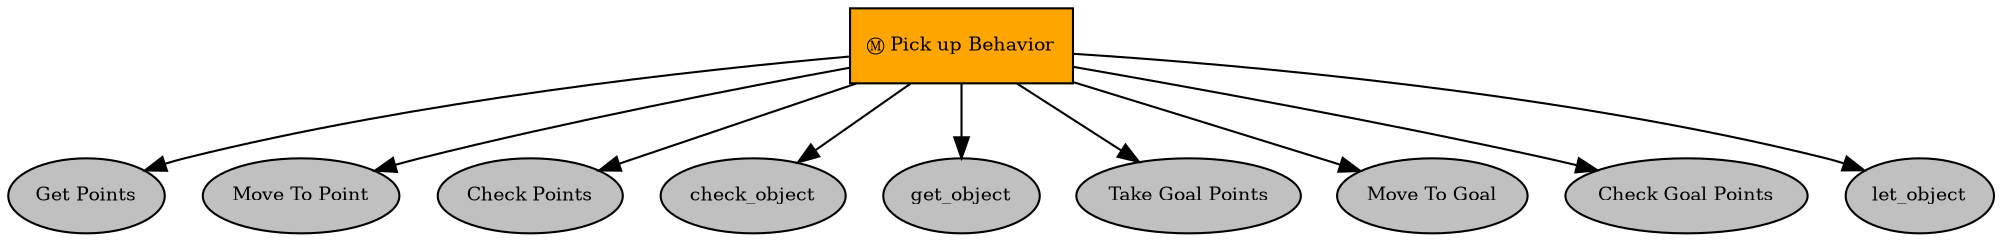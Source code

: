 digraph pastafarianism {
ordering=out;
graph [fontname="times-roman"];
node [fontname="times-roman"];
edge [fontname="times-roman"];
"Pick up Behavior" [fillcolor=orange, fontcolor=black, fontsize=9, label="Ⓜ Pick up Behavior", shape=box, style=filled];
"Get Points" [fillcolor=gray, fontcolor=black, fontsize=9, label="Get Points", shape=ellipse, style=filled];
"Pick up Behavior" -> "Get Points";
"Move To Point" [fillcolor=gray, fontcolor=black, fontsize=9, label="Move To Point", shape=ellipse, style=filled];
"Pick up Behavior" -> "Move To Point";
"Check Points" [fillcolor=gray, fontcolor=black, fontsize=9, label="Check Points", shape=ellipse, style=filled];
"Pick up Behavior" -> "Check Points";
check_object [fillcolor=gray, fontcolor=black, fontsize=9, label=check_object, shape=ellipse, style=filled];
"Pick up Behavior" -> check_object;
get_object [fillcolor=gray, fontcolor=black, fontsize=9, label=get_object, shape=ellipse, style=filled];
"Pick up Behavior" -> get_object;
"Take Goal Points" [fillcolor=gray, fontcolor=black, fontsize=9, label="Take Goal Points", shape=ellipse, style=filled];
"Pick up Behavior" -> "Take Goal Points";
"Move To Goal" [fillcolor=gray, fontcolor=black, fontsize=9, label="Move To Goal", shape=ellipse, style=filled];
"Pick up Behavior" -> "Move To Goal";
"Check Goal Points" [fillcolor=gray, fontcolor=black, fontsize=9, label="Check Goal Points", shape=ellipse, style=filled];
"Pick up Behavior" -> "Check Goal Points";
let_object [fillcolor=gray, fontcolor=black, fontsize=9, label=let_object, shape=ellipse, style=filled];
"Pick up Behavior" -> let_object;
}
